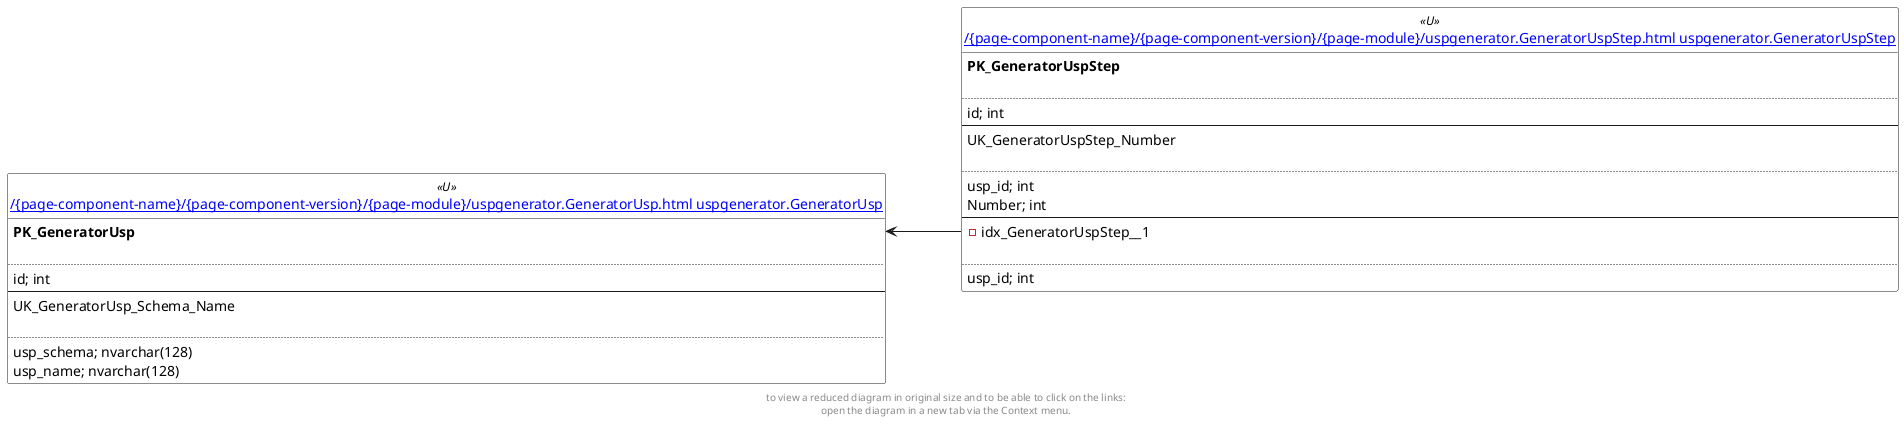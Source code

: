 @startuml
left to right direction
'top to bottom direction
hide circle
'avoide "." issues:
set namespaceSeparator none


skinparam class {
  BackgroundColor White
  BackgroundColor<<FN>> Yellow
  BackgroundColor<<FS>> Yellow
  BackgroundColor<<FT>> LightGray
  BackgroundColor<<IF>> Yellow
  BackgroundColor<<IS>> Yellow
  BackgroundColor<<P>> Aqua
  BackgroundColor<<PC>> Aqua
  BackgroundColor<<SN>> Yellow
  BackgroundColor<<SO>> SlateBlue
  BackgroundColor<<TF>> LightGray
  BackgroundColor<<TR>> Tomato
  BackgroundColor<<U>> White
  BackgroundColor<<V>> WhiteSmoke
  BackgroundColor<<X>> Aqua
}


entity "[[{site-url}/{page-component-name}/{page-component-version}/{page-module}/uspgenerator.GeneratorUsp.html uspgenerator.GeneratorUsp]]" as uspgenerator.GeneratorUsp << U >> {
**PK_GeneratorUsp**

..
id; int
--
UK_GeneratorUsp_Schema_Name

..
usp_schema; nvarchar(128)
usp_name; nvarchar(128)
}

entity "[[{site-url}/{page-component-name}/{page-component-version}/{page-module}/uspgenerator.GeneratorUspStep.html uspgenerator.GeneratorUspStep]]" as uspgenerator.GeneratorUspStep << U >> {
**PK_GeneratorUspStep**

..
id; int
--
UK_GeneratorUspStep_Number

..
usp_id; int
Number; int
--
- idx_GeneratorUspStep__1

..
usp_id; int
}

uspgenerator.GeneratorUsp::PK_GeneratorUsp <-- uspgenerator.GeneratorUspStep::idx_GeneratorUspStep__1
footer
to view a reduced diagram in original size and to be able to click on the links:
open the diagram in a new tab via the Context menu.
end footer

@enduml

